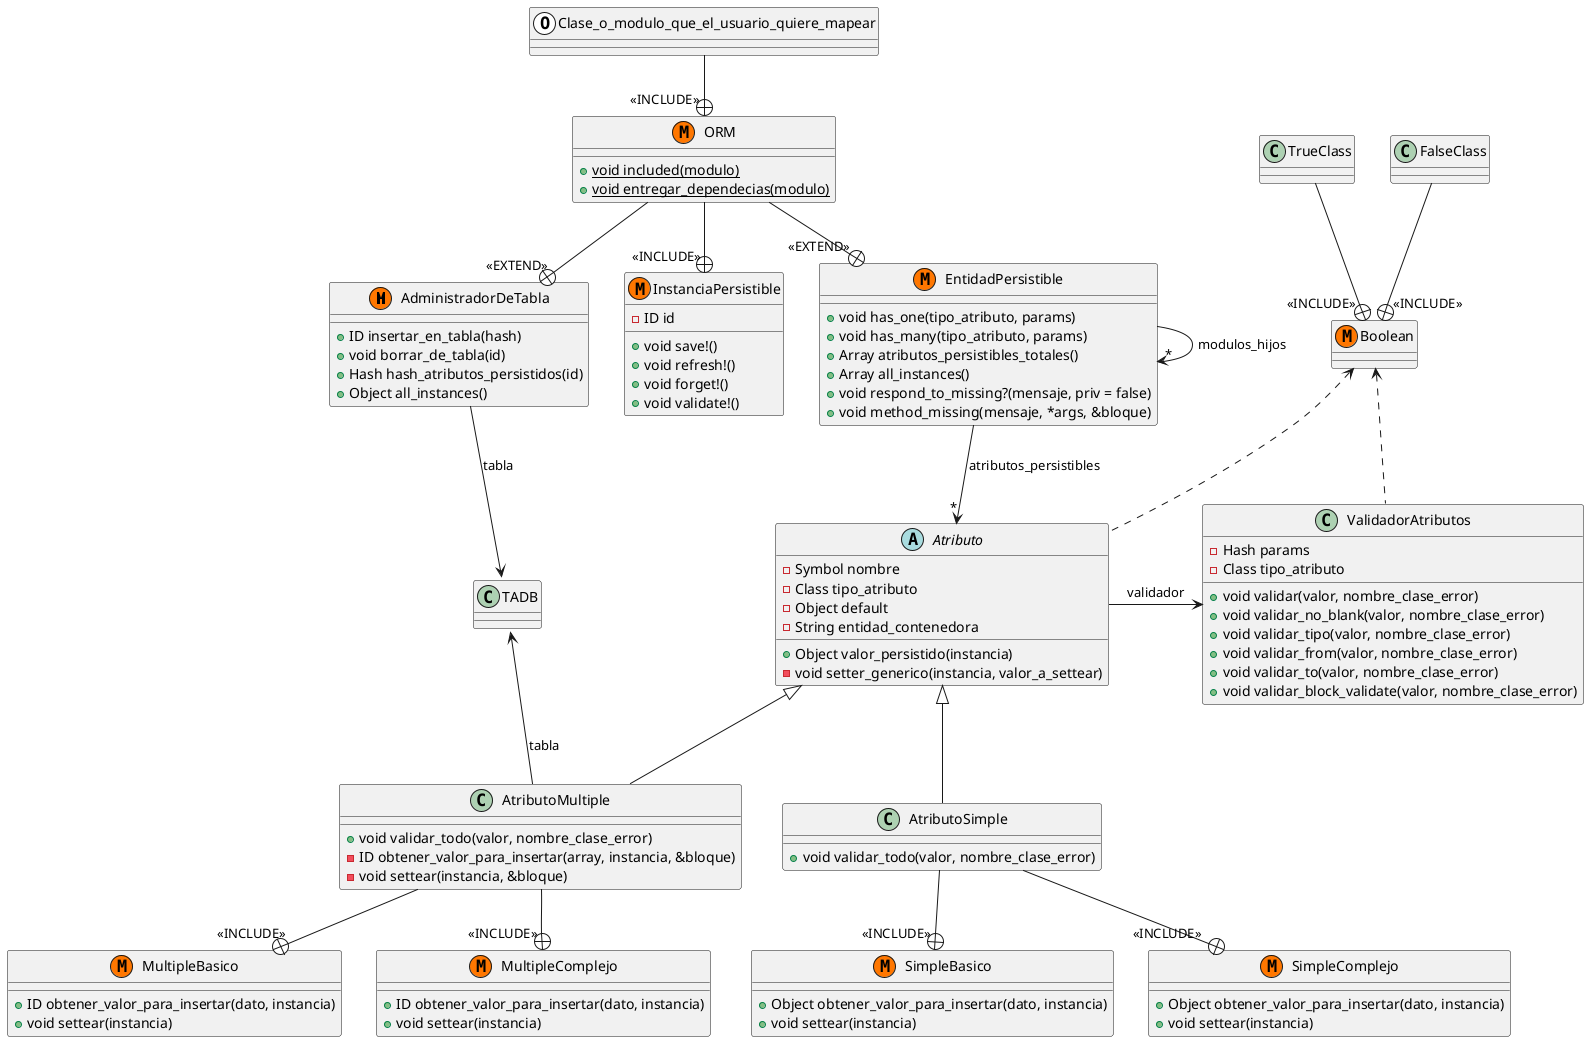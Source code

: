 @startuml

class AdministradorDeTabla << (M,#FF7700)>> {
+ ID insertar_en_tabla(hash)
+ void borrar_de_tabla(id)
+ Hash hash_atributos_persistidos(id)
+ Object all_instances()
}

abstract class Atributo {
- Symbol nombre
- Class tipo_atributo
- Object default
- String entidad_contenedora
+ Object valor_persistido(instancia)
- void setter_generico(instancia, valor_a_settear)
}

class AtributoSimple {
+ void validar_todo(valor, nombre_clase_error)
}

class SimpleBasico <<(M,#FF7700)>> {
+ Object obtener_valor_para_insertar(dato, instancia)
+ void settear(instancia)
}

class SimpleComplejo <<(M,#FF7700)>> {
+ Object obtener_valor_para_insertar(dato, instancia)
+ void settear(instancia)
}

class AtributoMultiple {
+ void validar_todo(valor, nombre_clase_error)
- ID obtener_valor_para_insertar(array, instancia, &bloque)
- void settear(instancia, &bloque)
}

class MultipleBasico <<(M,#FF7700)>> {
+ ID obtener_valor_para_insertar(dato, instancia)
+ void settear(instancia)
}

class MultipleComplejo <<(M,#FF7700)>> {
+ ID obtener_valor_para_insertar(dato, instancia)
+ void settear(instancia)
}

class EntidadPersistible <<(M,#FF7700)>> {
+ void has_one(tipo_atributo, params)
+ void has_many(tipo_atributo, params)
+ Array atributos_persistibles_totales()
+ Array all_instances()
+ void respond_to_missing?(mensaje, priv = false)
+ void method_missing(mensaje, *args, &bloque)
}

class InstanciaPersistible <<(M,#FF7700)>> {
- ID id
+ void save!()
+ void refresh!()
+ void forget!()
+ void validate!()
}

class ORM <<(M,#FF7700)>> {
+ {static} void included(modulo)
+ {static} void entregar_dependecias(modulo)
}

class Boolean <<(M,#FF7700)>> {}
class TrueClass{}
class FalseClass{}

class ValidadorAtributos {
- Hash params
- Class tipo_atributo
+ void validar(valor, nombre_clase_error)
+ void validar_no_blank(valor, nombre_clase_error)
+ void validar_tipo(valor, nombre_clase_error)
+ void validar_from(valor, nombre_clase_error)
+ void validar_to(valor, nombre_clase_error)
+ void validar_block_validate(valor, nombre_clase_error)
}

class Clase_o_modulo_que_el_usuario_quiere_mapear <<(O,#FFFFFF)>> {}

Atributo <|-- AtributoSimple
Atributo <|-- AtributoMultiple
TrueClass-down-+"<<INCLUDE>>"Boolean
FalseClass-down-+"<<INCLUDE>>"Boolean
AdministradorDeTabla --> TADB::Table : tabla
ValidadorAtributos <-right- Atributo : validador
AtributoSimple--+"<<INCLUDE>>"SimpleBasico
AtributoSimple--+"<<INCLUDE>>"SimpleComplejo
AtributoMultiple--+"<<INCLUDE>>"MultipleBasico
AtributoMultiple--+"<<INCLUDE>>"MultipleComplejo
ORM --+ "<<EXTEND>>" EntidadPersistible
ORM --+ "<<EXTEND>>" AdministradorDeTabla
ORM --+ "<<INCLUDE>>" InstanciaPersistible

EntidadPersistible --> "*" EntidadPersistible : modulos_hijos
EntidadPersistible -down-> "*" Atributo : atributos_persistibles

AtributoMultiple -up-> TADB::Table : tabla

Boolean <.. Atributo
Boolean <.. ValidadorAtributos

Clase_o_modulo_que_el_usuario_quiere_mapear --+ "<<INCLUDE>>" ORM
@enduml